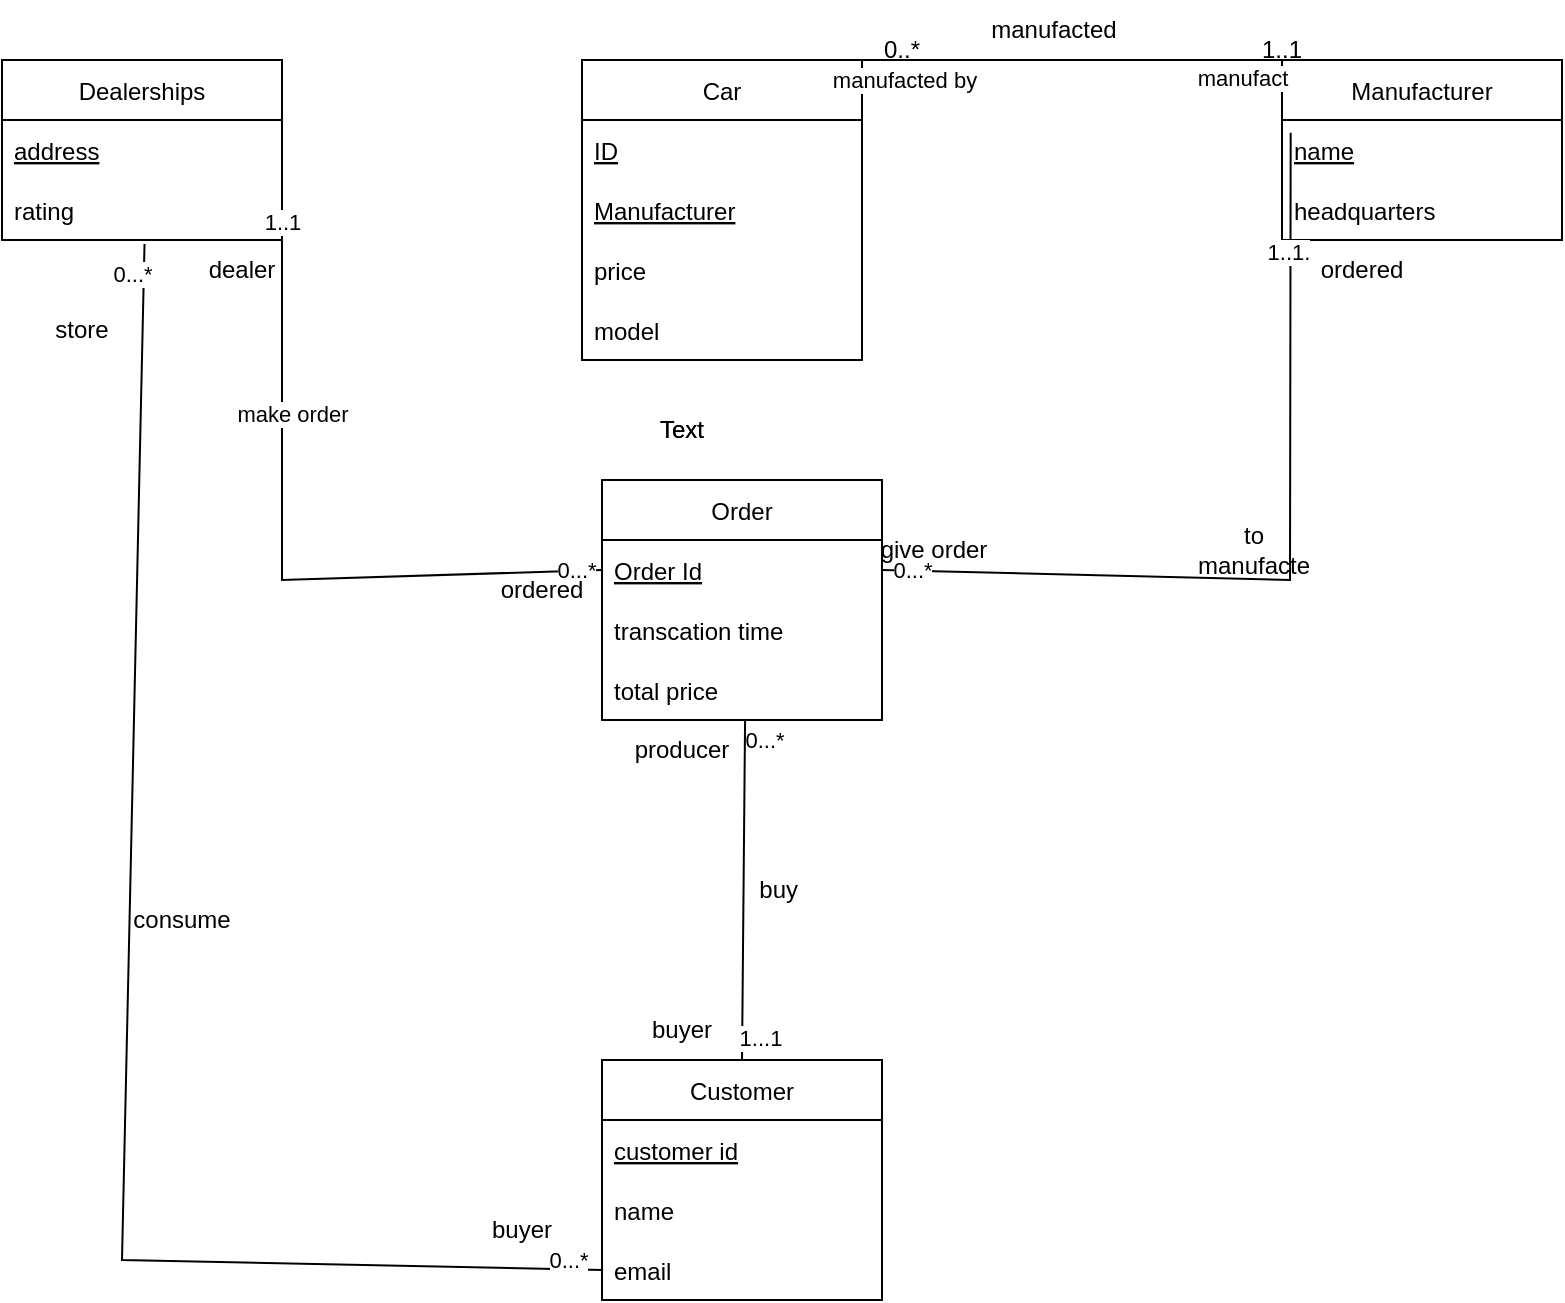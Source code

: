 <mxfile version="16.5.6" type="github">
  <diagram id="R2lEEEUBdFMjLlhIrx00" name="Page-1">
    <mxGraphModel dx="1038" dy="575" grid="1" gridSize="10" guides="1" tooltips="1" connect="1" arrows="1" fold="1" page="1" pageScale="1" pageWidth="850" pageHeight="1100" math="0" shadow="0" extFonts="Permanent Marker^https://fonts.googleapis.com/css?family=Permanent+Marker">
      <root>
        <mxCell id="0" />
        <mxCell id="1" parent="0" />
        <mxCell id="PFmWur5goG_W4Kn4bBjD-1" value="Dealerships" style="swimlane;fontStyle=0;childLayout=stackLayout;horizontal=1;startSize=30;horizontalStack=0;resizeParent=1;resizeParentMax=0;resizeLast=0;collapsible=1;marginBottom=0;" vertex="1" parent="1">
          <mxGeometry x="40" y="140" width="140" height="90" as="geometry" />
        </mxCell>
        <mxCell id="PFmWur5goG_W4Kn4bBjD-2" value="address" style="text;strokeColor=none;fillColor=none;align=left;verticalAlign=middle;spacingLeft=4;spacingRight=4;overflow=hidden;points=[[0,0.5],[1,0.5]];portConstraint=eastwest;rotatable=0;fontStyle=4" vertex="1" parent="PFmWur5goG_W4Kn4bBjD-1">
          <mxGeometry y="30" width="140" height="30" as="geometry" />
        </mxCell>
        <mxCell id="PFmWur5goG_W4Kn4bBjD-3" value="rating" style="text;strokeColor=none;fillColor=none;align=left;verticalAlign=middle;spacingLeft=4;spacingRight=4;overflow=hidden;points=[[0,0.5],[1,0.5]];portConstraint=eastwest;rotatable=0;" vertex="1" parent="PFmWur5goG_W4Kn4bBjD-1">
          <mxGeometry y="60" width="140" height="30" as="geometry" />
        </mxCell>
        <mxCell id="PFmWur5goG_W4Kn4bBjD-5" value="Car" style="swimlane;fontStyle=0;childLayout=stackLayout;horizontal=1;startSize=30;horizontalStack=0;resizeParent=1;resizeParentMax=0;resizeLast=0;collapsible=1;marginBottom=0;" vertex="1" parent="1">
          <mxGeometry x="330" y="140" width="140" height="150" as="geometry" />
        </mxCell>
        <mxCell id="PFmWur5goG_W4Kn4bBjD-6" value="ID" style="text;strokeColor=none;fillColor=none;align=left;verticalAlign=middle;spacingLeft=4;spacingRight=4;overflow=hidden;points=[[0,0.5],[1,0.5]];portConstraint=eastwest;rotatable=0;fontStyle=4" vertex="1" parent="PFmWur5goG_W4Kn4bBjD-5">
          <mxGeometry y="30" width="140" height="30" as="geometry" />
        </mxCell>
        <mxCell id="PFmWur5goG_W4Kn4bBjD-7" value="Manufacturer" style="text;strokeColor=none;fillColor=none;align=left;verticalAlign=middle;spacingLeft=4;spacingRight=4;overflow=hidden;points=[[0,0.5],[1,0.5]];portConstraint=eastwest;rotatable=0;fontStyle=4" vertex="1" parent="PFmWur5goG_W4Kn4bBjD-5">
          <mxGeometry y="60" width="140" height="30" as="geometry" />
        </mxCell>
        <mxCell id="PFmWur5goG_W4Kn4bBjD-8" value="price" style="text;strokeColor=none;fillColor=none;align=left;verticalAlign=middle;spacingLeft=4;spacingRight=4;overflow=hidden;points=[[0,0.5],[1,0.5]];portConstraint=eastwest;rotatable=0;" vertex="1" parent="PFmWur5goG_W4Kn4bBjD-5">
          <mxGeometry y="90" width="140" height="30" as="geometry" />
        </mxCell>
        <mxCell id="PFmWur5goG_W4Kn4bBjD-11" value="model" style="text;strokeColor=none;fillColor=none;align=left;verticalAlign=middle;spacingLeft=4;spacingRight=4;overflow=hidden;points=[[0,0.5],[1,0.5]];portConstraint=eastwest;rotatable=0;" vertex="1" parent="PFmWur5goG_W4Kn4bBjD-5">
          <mxGeometry y="120" width="140" height="30" as="geometry" />
        </mxCell>
        <mxCell id="PFmWur5goG_W4Kn4bBjD-12" value="Manufacturer" style="swimlane;fontStyle=0;childLayout=stackLayout;horizontal=1;startSize=30;horizontalStack=0;resizeParent=1;resizeParentMax=0;resizeLast=0;collapsible=1;marginBottom=0;" vertex="1" parent="1">
          <mxGeometry x="680" y="140" width="140" height="90" as="geometry" />
        </mxCell>
        <mxCell id="PFmWur5goG_W4Kn4bBjD-13" value="name" style="text;strokeColor=none;fillColor=none;align=left;verticalAlign=middle;spacingLeft=4;spacingRight=4;overflow=hidden;points=[[0,0.5],[1,0.5]];portConstraint=eastwest;rotatable=0;fontStyle=4" vertex="1" parent="PFmWur5goG_W4Kn4bBjD-12">
          <mxGeometry y="30" width="140" height="30" as="geometry" />
        </mxCell>
        <mxCell id="PFmWur5goG_W4Kn4bBjD-14" value="headquarters" style="text;strokeColor=none;fillColor=none;align=left;verticalAlign=middle;spacingLeft=4;spacingRight=4;overflow=hidden;points=[[0,0.5],[1,0.5]];portConstraint=eastwest;rotatable=0;" vertex="1" parent="PFmWur5goG_W4Kn4bBjD-12">
          <mxGeometry y="60" width="140" height="30" as="geometry" />
        </mxCell>
        <mxCell id="PFmWur5goG_W4Kn4bBjD-16" value="Order" style="swimlane;fontStyle=0;childLayout=stackLayout;horizontal=1;startSize=30;horizontalStack=0;resizeParent=1;resizeParentMax=0;resizeLast=0;collapsible=1;marginBottom=0;" vertex="1" parent="1">
          <mxGeometry x="340" y="350" width="140" height="120" as="geometry" />
        </mxCell>
        <mxCell id="PFmWur5goG_W4Kn4bBjD-17" value="Order Id" style="text;strokeColor=none;fillColor=none;align=left;verticalAlign=middle;spacingLeft=4;spacingRight=4;overflow=hidden;points=[[0,0.5],[1,0.5]];portConstraint=eastwest;rotatable=0;fontStyle=4" vertex="1" parent="PFmWur5goG_W4Kn4bBjD-16">
          <mxGeometry y="30" width="140" height="30" as="geometry" />
        </mxCell>
        <mxCell id="PFmWur5goG_W4Kn4bBjD-50" value="transcation time" style="text;strokeColor=none;fillColor=none;align=left;verticalAlign=middle;spacingLeft=4;spacingRight=4;overflow=hidden;points=[[0,0.5],[1,0.5]];portConstraint=eastwest;rotatable=0;" vertex="1" parent="PFmWur5goG_W4Kn4bBjD-16">
          <mxGeometry y="60" width="140" height="30" as="geometry" />
        </mxCell>
        <mxCell id="PFmWur5goG_W4Kn4bBjD-18" value="total price" style="text;strokeColor=none;fillColor=none;align=left;verticalAlign=middle;spacingLeft=4;spacingRight=4;overflow=hidden;points=[[0,0.5],[1,0.5]];portConstraint=eastwest;rotatable=0;" vertex="1" parent="PFmWur5goG_W4Kn4bBjD-16">
          <mxGeometry y="90" width="140" height="30" as="geometry" />
        </mxCell>
        <mxCell id="PFmWur5goG_W4Kn4bBjD-20" value="Customer" style="swimlane;fontStyle=0;childLayout=stackLayout;horizontal=1;startSize=30;horizontalStack=0;resizeParent=1;resizeParentMax=0;resizeLast=0;collapsible=1;marginBottom=0;" vertex="1" parent="1">
          <mxGeometry x="340" y="640" width="140" height="120" as="geometry" />
        </mxCell>
        <mxCell id="PFmWur5goG_W4Kn4bBjD-21" value="customer id" style="text;strokeColor=none;fillColor=none;align=left;verticalAlign=middle;spacingLeft=4;spacingRight=4;overflow=hidden;points=[[0,0.5],[1,0.5]];portConstraint=eastwest;rotatable=0;fontStyle=4" vertex="1" parent="PFmWur5goG_W4Kn4bBjD-20">
          <mxGeometry y="30" width="140" height="30" as="geometry" />
        </mxCell>
        <mxCell id="PFmWur5goG_W4Kn4bBjD-22" value="name" style="text;strokeColor=none;fillColor=none;align=left;verticalAlign=middle;spacingLeft=4;spacingRight=4;overflow=hidden;points=[[0,0.5],[1,0.5]];portConstraint=eastwest;rotatable=0;" vertex="1" parent="PFmWur5goG_W4Kn4bBjD-20">
          <mxGeometry y="60" width="140" height="30" as="geometry" />
        </mxCell>
        <mxCell id="PFmWur5goG_W4Kn4bBjD-23" value="email" style="text;strokeColor=none;fillColor=none;align=left;verticalAlign=middle;spacingLeft=4;spacingRight=4;overflow=hidden;points=[[0,0.5],[1,0.5]];portConstraint=eastwest;rotatable=0;" vertex="1" parent="PFmWur5goG_W4Kn4bBjD-20">
          <mxGeometry y="90" width="140" height="30" as="geometry" />
        </mxCell>
        <mxCell id="PFmWur5goG_W4Kn4bBjD-28" value="" style="endArrow=none;html=1;rounded=0;exitX=1;exitY=0;exitDx=0;exitDy=0;entryX=0;entryY=0;entryDx=0;entryDy=0;" edge="1" parent="1" source="PFmWur5goG_W4Kn4bBjD-5" target="PFmWur5goG_W4Kn4bBjD-12">
          <mxGeometry width="50" height="50" relative="1" as="geometry">
            <mxPoint x="480" y="190" as="sourcePoint" />
            <mxPoint x="640" y="190" as="targetPoint" />
          </mxGeometry>
        </mxCell>
        <mxCell id="PFmWur5goG_W4Kn4bBjD-33" value="manufact" style="edgeLabel;html=1;align=center;verticalAlign=middle;resizable=0;points=[];" vertex="1" connectable="0" parent="PFmWur5goG_W4Kn4bBjD-28">
          <mxGeometry x="0.808" y="-9" relative="1" as="geometry">
            <mxPoint as="offset" />
          </mxGeometry>
        </mxCell>
        <mxCell id="PFmWur5goG_W4Kn4bBjD-43" value="manufacted by" style="edgeLabel;html=1;align=center;verticalAlign=middle;resizable=0;points=[];" vertex="1" connectable="0" parent="PFmWur5goG_W4Kn4bBjD-28">
          <mxGeometry x="-0.862" y="-4" relative="1" as="geometry">
            <mxPoint x="6" y="6" as="offset" />
          </mxGeometry>
        </mxCell>
        <mxCell id="PFmWur5goG_W4Kn4bBjD-44" value="manufacted" style="text;html=1;strokeColor=none;fillColor=none;align=center;verticalAlign=middle;whiteSpace=wrap;rounded=0;" vertex="1" parent="1">
          <mxGeometry x="536" y="110" width="60" height="30" as="geometry" />
        </mxCell>
        <mxCell id="PFmWur5goG_W4Kn4bBjD-48" value="0..*" style="text;html=1;strokeColor=none;fillColor=none;align=center;verticalAlign=middle;whiteSpace=wrap;rounded=0;" vertex="1" parent="1">
          <mxGeometry x="460" y="120" width="60" height="30" as="geometry" />
        </mxCell>
        <mxCell id="PFmWur5goG_W4Kn4bBjD-49" value="1..1" style="text;html=1;strokeColor=none;fillColor=none;align=center;verticalAlign=middle;whiteSpace=wrap;rounded=0;" vertex="1" parent="1">
          <mxGeometry x="650" y="120" width="60" height="30" as="geometry" />
        </mxCell>
        <mxCell id="PFmWur5goG_W4Kn4bBjD-51" value="" style="endArrow=none;html=1;rounded=0;exitX=1;exitY=0.25;exitDx=0;exitDy=0;entryX=0;entryY=0.5;entryDx=0;entryDy=0;" edge="1" parent="1" source="PFmWur5goG_W4Kn4bBjD-1" target="PFmWur5goG_W4Kn4bBjD-17">
          <mxGeometry width="50" height="50" relative="1" as="geometry">
            <mxPoint x="170" y="210" as="sourcePoint" />
            <mxPoint x="220" y="160" as="targetPoint" />
            <Array as="points">
              <mxPoint x="180" y="400" />
            </Array>
          </mxGeometry>
        </mxCell>
        <mxCell id="PFmWur5goG_W4Kn4bBjD-52" value="make order" style="edgeLabel;html=1;align=center;verticalAlign=middle;resizable=0;points=[];" vertex="1" connectable="0" parent="PFmWur5goG_W4Kn4bBjD-51">
          <mxGeometry x="-0.188" y="8" relative="1" as="geometry">
            <mxPoint x="-3" y="-7" as="offset" />
          </mxGeometry>
        </mxCell>
        <mxCell id="PFmWur5goG_W4Kn4bBjD-53" value="1..1" style="edgeLabel;html=1;align=center;verticalAlign=middle;resizable=0;points=[];" vertex="1" connectable="0" parent="PFmWur5goG_W4Kn4bBjD-51">
          <mxGeometry x="-0.636" y="5" relative="1" as="geometry">
            <mxPoint x="-5" y="-14" as="offset" />
          </mxGeometry>
        </mxCell>
        <mxCell id="PFmWur5goG_W4Kn4bBjD-56" value="0...*" style="edgeLabel;html=1;align=center;verticalAlign=middle;resizable=0;points=[];" vertex="1" connectable="0" parent="PFmWur5goG_W4Kn4bBjD-51">
          <mxGeometry x="0.932" y="1" relative="1" as="geometry">
            <mxPoint as="offset" />
          </mxGeometry>
        </mxCell>
        <mxCell id="PFmWur5goG_W4Kn4bBjD-54" value="dealer" style="text;html=1;strokeColor=none;fillColor=none;align=center;verticalAlign=middle;whiteSpace=wrap;rounded=0;" vertex="1" parent="1">
          <mxGeometry x="130" y="230" width="60" height="30" as="geometry" />
        </mxCell>
        <mxCell id="PFmWur5goG_W4Kn4bBjD-55" value="ordered" style="text;html=1;strokeColor=none;fillColor=none;align=center;verticalAlign=middle;whiteSpace=wrap;rounded=0;" vertex="1" parent="1">
          <mxGeometry x="280" y="390" width="60" height="30" as="geometry" />
        </mxCell>
        <mxCell id="PFmWur5goG_W4Kn4bBjD-57" value="" style="endArrow=none;html=1;rounded=0;exitX=1;exitY=0.5;exitDx=0;exitDy=0;entryX=0.031;entryY=0.213;entryDx=0;entryDy=0;entryPerimeter=0;" edge="1" parent="1" source="PFmWur5goG_W4Kn4bBjD-17" target="PFmWur5goG_W4Kn4bBjD-13">
          <mxGeometry width="50" height="50" relative="1" as="geometry">
            <mxPoint x="550" y="330" as="sourcePoint" />
            <mxPoint x="600" y="280" as="targetPoint" />
            <Array as="points">
              <mxPoint x="684" y="400" />
            </Array>
          </mxGeometry>
        </mxCell>
        <mxCell id="PFmWur5goG_W4Kn4bBjD-68" value="0...*" style="edgeLabel;html=1;align=center;verticalAlign=middle;resizable=0;points=[];" vertex="1" connectable="0" parent="PFmWur5goG_W4Kn4bBjD-57">
          <mxGeometry x="-0.933" y="1" relative="1" as="geometry">
            <mxPoint as="offset" />
          </mxGeometry>
        </mxCell>
        <mxCell id="PFmWur5goG_W4Kn4bBjD-69" value="1..1." style="edgeLabel;html=1;align=center;verticalAlign=middle;resizable=0;points=[];" vertex="1" connectable="0" parent="PFmWur5goG_W4Kn4bBjD-57">
          <mxGeometry x="0.722" y="1" relative="1" as="geometry">
            <mxPoint as="offset" />
          </mxGeometry>
        </mxCell>
        <mxCell id="PFmWur5goG_W4Kn4bBjD-58" value="to manufacte" style="text;html=1;strokeColor=none;fillColor=none;align=center;verticalAlign=middle;whiteSpace=wrap;rounded=0;" vertex="1" parent="1">
          <mxGeometry x="636" y="370" width="60" height="30" as="geometry" />
        </mxCell>
        <mxCell id="PFmWur5goG_W4Kn4bBjD-59" value="give order" style="text;html=1;strokeColor=none;fillColor=none;align=center;verticalAlign=middle;whiteSpace=wrap;rounded=0;" vertex="1" parent="1">
          <mxGeometry x="476" y="370" width="60" height="30" as="geometry" />
        </mxCell>
        <mxCell id="PFmWur5goG_W4Kn4bBjD-60" value="ordered" style="text;html=1;strokeColor=none;fillColor=none;align=center;verticalAlign=middle;whiteSpace=wrap;rounded=0;" vertex="1" parent="1">
          <mxGeometry x="690" y="230" width="60" height="30" as="geometry" />
        </mxCell>
        <mxCell id="PFmWur5goG_W4Kn4bBjD-66" value="Text" style="text;html=1;strokeColor=none;fillColor=none;align=center;verticalAlign=middle;whiteSpace=wrap;rounded=0;" vertex="1" parent="1">
          <mxGeometry x="350" y="310" width="60" height="30" as="geometry" />
        </mxCell>
        <mxCell id="PFmWur5goG_W4Kn4bBjD-67" value="Text" style="text;html=1;strokeColor=none;fillColor=none;align=center;verticalAlign=middle;whiteSpace=wrap;rounded=0;" vertex="1" parent="1">
          <mxGeometry x="350" y="310" width="60" height="30" as="geometry" />
        </mxCell>
        <mxCell id="PFmWur5goG_W4Kn4bBjD-71" value="" style="endArrow=none;html=1;rounded=0;entryX=0.509;entryY=1.067;entryDx=0;entryDy=0;entryPerimeter=0;exitX=0;exitY=0.5;exitDx=0;exitDy=0;" edge="1" parent="1" source="PFmWur5goG_W4Kn4bBjD-23" target="PFmWur5goG_W4Kn4bBjD-3">
          <mxGeometry width="50" height="50" relative="1" as="geometry">
            <mxPoint x="111" y="550" as="sourcePoint" />
            <mxPoint x="160" y="410" as="targetPoint" />
            <Array as="points">
              <mxPoint x="100" y="740" />
            </Array>
          </mxGeometry>
        </mxCell>
        <mxCell id="PFmWur5goG_W4Kn4bBjD-72" value="0...*" style="edgeLabel;html=1;align=center;verticalAlign=middle;resizable=0;points=[];" vertex="1" connectable="0" parent="PFmWur5goG_W4Kn4bBjD-71">
          <mxGeometry x="-0.953" y="-5" relative="1" as="geometry">
            <mxPoint as="offset" />
          </mxGeometry>
        </mxCell>
        <mxCell id="PFmWur5goG_W4Kn4bBjD-73" value="0...*" style="edgeLabel;html=1;align=center;verticalAlign=middle;resizable=0;points=[];" vertex="1" connectable="0" parent="PFmWur5goG_W4Kn4bBjD-71">
          <mxGeometry x="0.959" y="6" relative="1" as="geometry">
            <mxPoint as="offset" />
          </mxGeometry>
        </mxCell>
        <mxCell id="PFmWur5goG_W4Kn4bBjD-78" value="buyer" style="text;html=1;strokeColor=none;fillColor=none;align=center;verticalAlign=middle;whiteSpace=wrap;rounded=0;" vertex="1" parent="1">
          <mxGeometry x="270" y="710" width="60" height="30" as="geometry" />
        </mxCell>
        <mxCell id="PFmWur5goG_W4Kn4bBjD-83" value="store" style="text;html=1;strokeColor=none;fillColor=none;align=center;verticalAlign=middle;whiteSpace=wrap;rounded=0;" vertex="1" parent="1">
          <mxGeometry x="50" y="260" width="60" height="30" as="geometry" />
        </mxCell>
        <mxCell id="PFmWur5goG_W4Kn4bBjD-85" value="consume" style="text;html=1;strokeColor=none;fillColor=none;align=center;verticalAlign=middle;whiteSpace=wrap;rounded=0;" vertex="1" parent="1">
          <mxGeometry x="100" y="555" width="60" height="30" as="geometry" />
        </mxCell>
        <mxCell id="PFmWur5goG_W4Kn4bBjD-87" value="" style="endArrow=none;html=1;rounded=0;exitX=0.5;exitY=0;exitDx=0;exitDy=0;entryX=0.511;entryY=0.987;entryDx=0;entryDy=0;entryPerimeter=0;" edge="1" parent="1" source="PFmWur5goG_W4Kn4bBjD-20" target="PFmWur5goG_W4Kn4bBjD-18">
          <mxGeometry width="50" height="50" relative="1" as="geometry">
            <mxPoint x="400" y="620" as="sourcePoint" />
            <mxPoint x="450" y="570" as="targetPoint" />
          </mxGeometry>
        </mxCell>
        <mxCell id="PFmWur5goG_W4Kn4bBjD-88" value="0...*" style="edgeLabel;html=1;align=center;verticalAlign=middle;resizable=0;points=[];" vertex="1" connectable="0" parent="PFmWur5goG_W4Kn4bBjD-87">
          <mxGeometry x="0.881" y="-9" relative="1" as="geometry">
            <mxPoint as="offset" />
          </mxGeometry>
        </mxCell>
        <mxCell id="PFmWur5goG_W4Kn4bBjD-89" value="1...1" style="edgeLabel;html=1;align=center;verticalAlign=middle;resizable=0;points=[];" vertex="1" connectable="0" parent="PFmWur5goG_W4Kn4bBjD-87">
          <mxGeometry x="-0.868" y="-9" relative="1" as="geometry">
            <mxPoint as="offset" />
          </mxGeometry>
        </mxCell>
        <mxCell id="PFmWur5goG_W4Kn4bBjD-90" value="buyer" style="text;html=1;strokeColor=none;fillColor=none;align=center;verticalAlign=middle;whiteSpace=wrap;rounded=0;" vertex="1" parent="1">
          <mxGeometry x="350" y="610" width="60" height="30" as="geometry" />
        </mxCell>
        <mxCell id="PFmWur5goG_W4Kn4bBjD-91" value="buy&amp;nbsp;" style="text;html=1;strokeColor=none;fillColor=none;align=center;verticalAlign=middle;whiteSpace=wrap;rounded=0;" vertex="1" parent="1">
          <mxGeometry x="400" y="540" width="60" height="30" as="geometry" />
        </mxCell>
        <mxCell id="PFmWur5goG_W4Kn4bBjD-92" value="producer" style="text;html=1;strokeColor=none;fillColor=none;align=center;verticalAlign=middle;whiteSpace=wrap;rounded=0;" vertex="1" parent="1">
          <mxGeometry x="350" y="470" width="60" height="30" as="geometry" />
        </mxCell>
      </root>
    </mxGraphModel>
  </diagram>
</mxfile>
